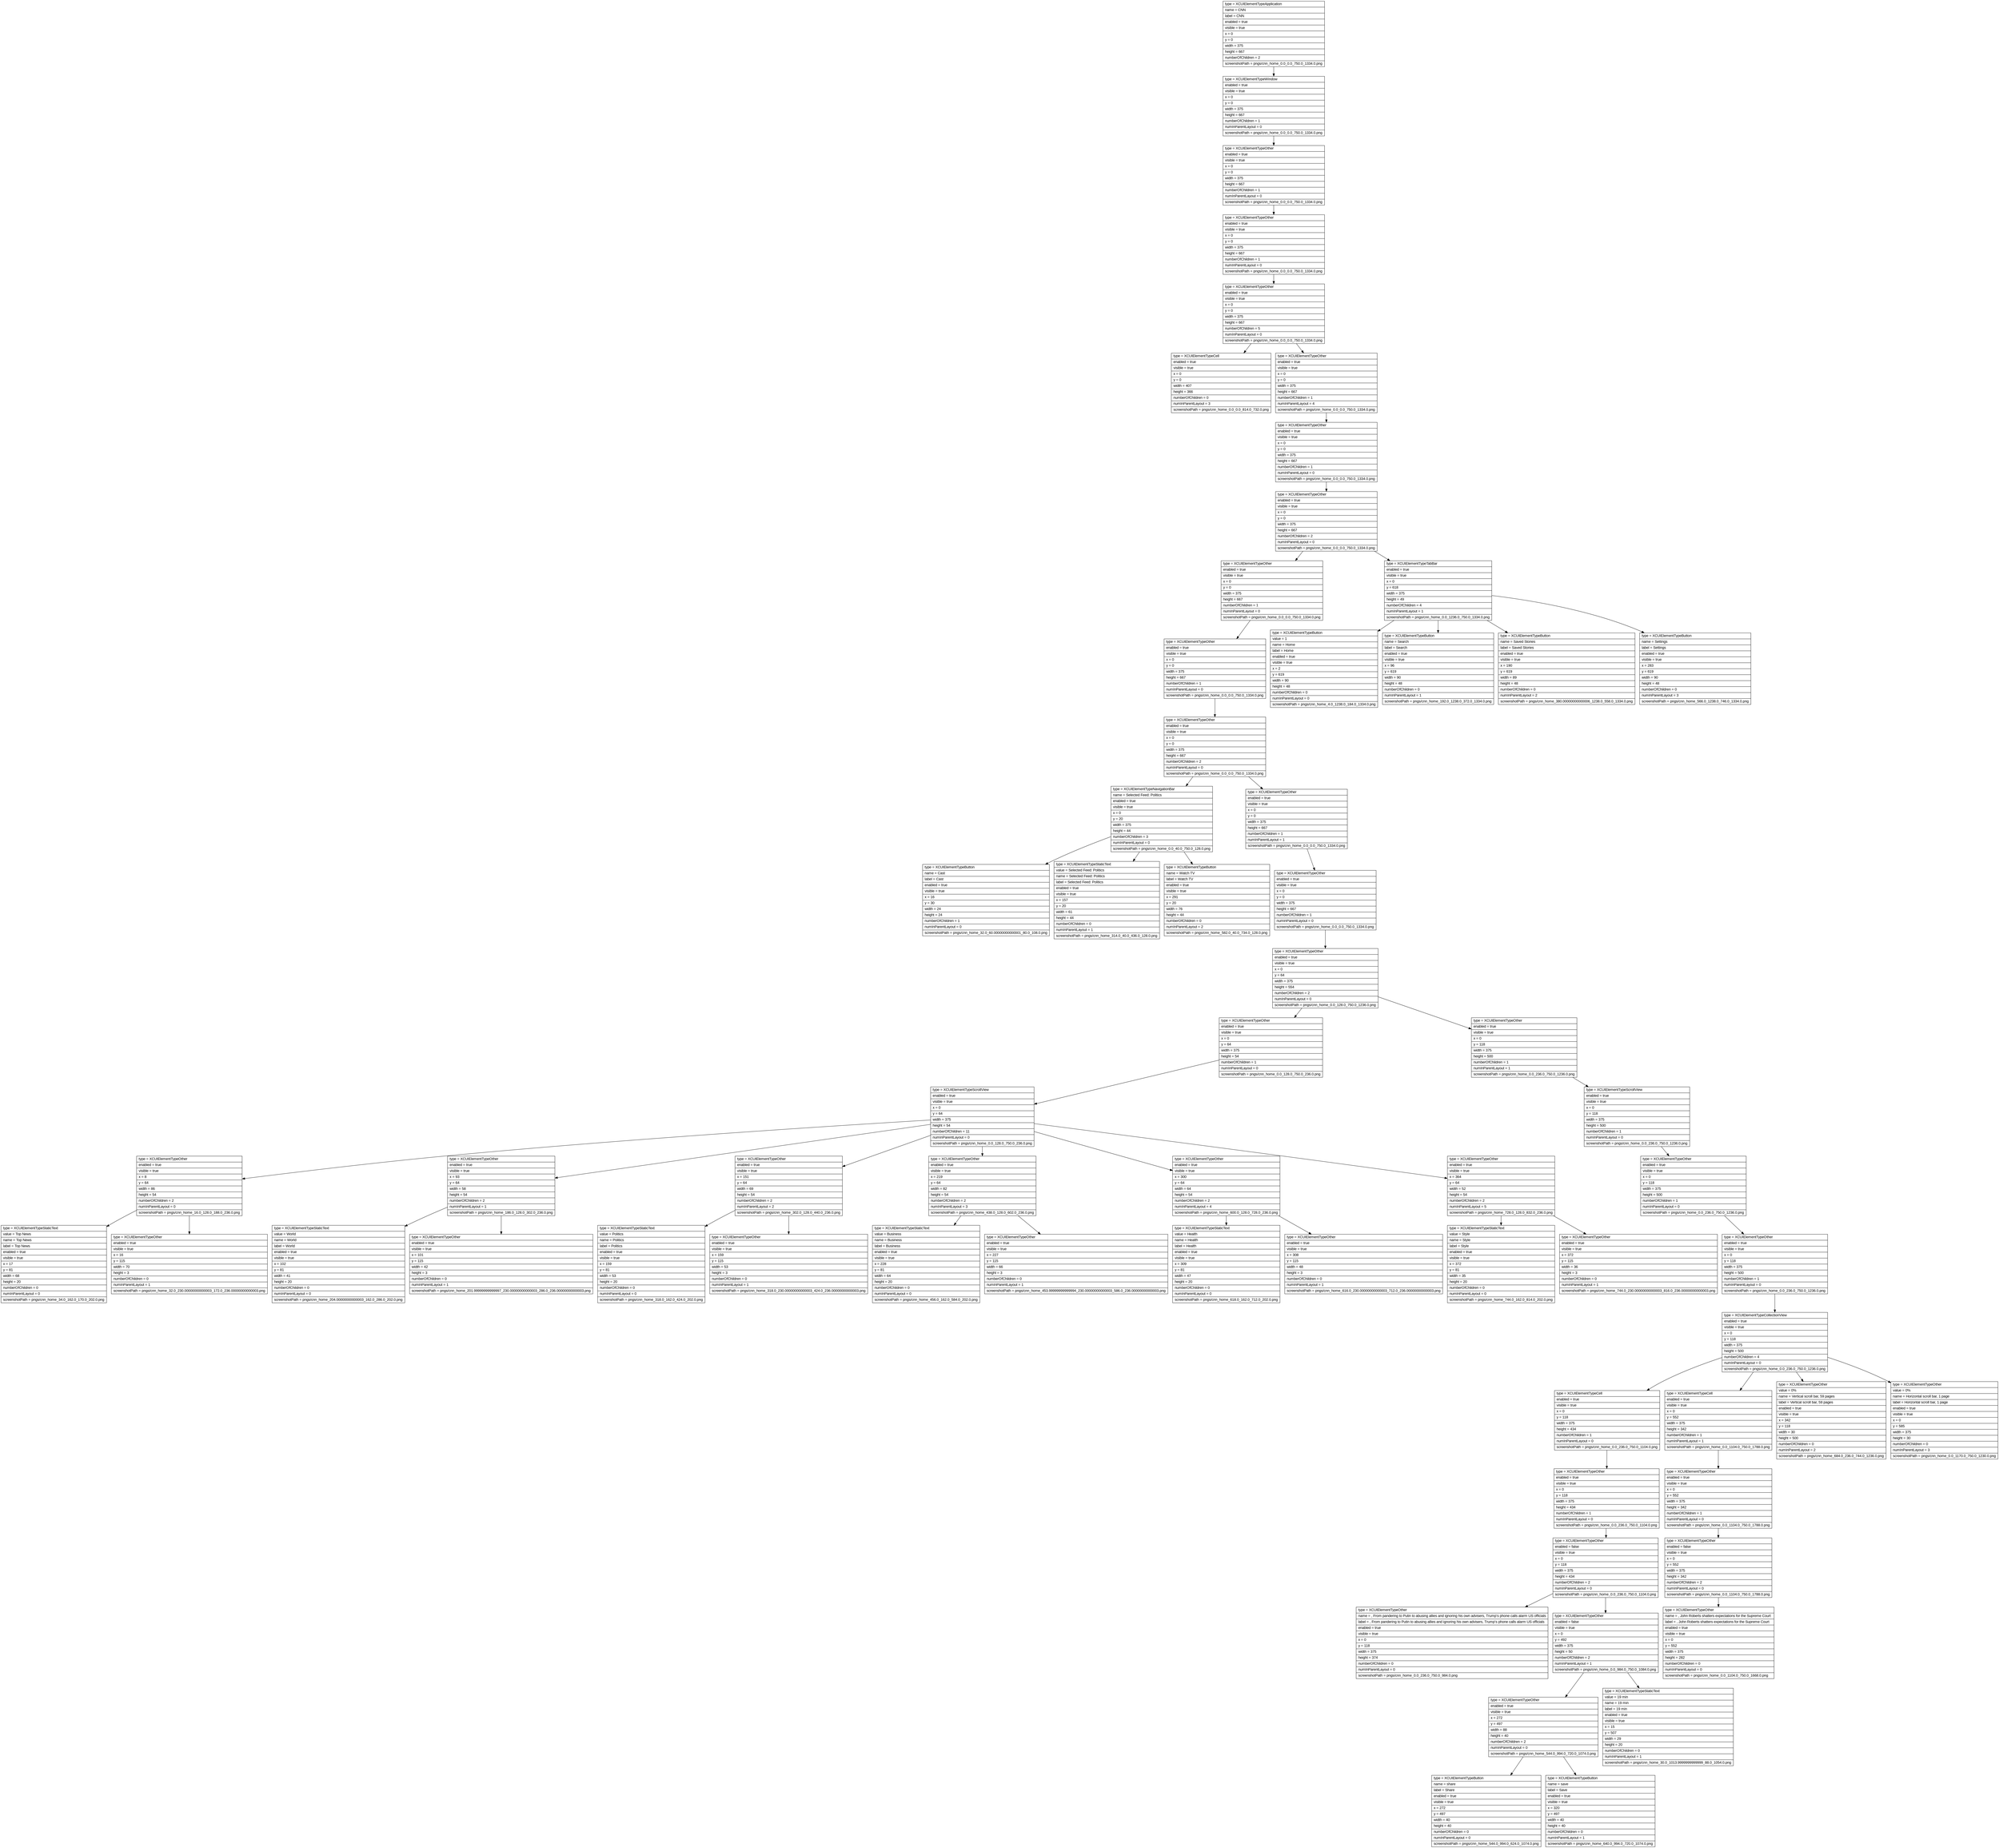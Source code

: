 digraph Layout {

	node [shape=record fontname=Arial];

	0	[label="{type = XCUIElementTypeApplication\l|name = CNN\l|label = CNN\l|enabled = true\l|visible = true\l|x = 0\l|y = 0\l|width = 375\l|height = 667\l|numberOfChildren = 2\l|screenshotPath = pngs/cnn_home_0.0_0.0_750.0_1334.0.png\l}"]
	1	[label="{type = XCUIElementTypeWindow\l|enabled = true\l|visible = true\l|x = 0\l|y = 0\l|width = 375\l|height = 667\l|numberOfChildren = 1\l|numInParentLayout = 0\l|screenshotPath = pngs/cnn_home_0.0_0.0_750.0_1334.0.png\l}"]
	2	[label="{type = XCUIElementTypeOther\l|enabled = true\l|visible = true\l|x = 0\l|y = 0\l|width = 375\l|height = 667\l|numberOfChildren = 1\l|numInParentLayout = 0\l|screenshotPath = pngs/cnn_home_0.0_0.0_750.0_1334.0.png\l}"]
	3	[label="{type = XCUIElementTypeOther\l|enabled = true\l|visible = true\l|x = 0\l|y = 0\l|width = 375\l|height = 667\l|numberOfChildren = 1\l|numInParentLayout = 0\l|screenshotPath = pngs/cnn_home_0.0_0.0_750.0_1334.0.png\l}"]
	4	[label="{type = XCUIElementTypeOther\l|enabled = true\l|visible = true\l|x = 0\l|y = 0\l|width = 375\l|height = 667\l|numberOfChildren = 5\l|numInParentLayout = 0\l|screenshotPath = pngs/cnn_home_0.0_0.0_750.0_1334.0.png\l}"]
	5	[label="{type = XCUIElementTypeCell\l|enabled = true\l|visible = true\l|x = 0\l|y = 0\l|width = 407\l|height = 366\l|numberOfChildren = 0\l|numInParentLayout = 3\l|screenshotPath = pngs/cnn_home_0.0_0.0_814.0_732.0.png\l}"]
	6	[label="{type = XCUIElementTypeOther\l|enabled = true\l|visible = true\l|x = 0\l|y = 0\l|width = 375\l|height = 667\l|numberOfChildren = 1\l|numInParentLayout = 4\l|screenshotPath = pngs/cnn_home_0.0_0.0_750.0_1334.0.png\l}"]
	7	[label="{type = XCUIElementTypeOther\l|enabled = true\l|visible = true\l|x = 0\l|y = 0\l|width = 375\l|height = 667\l|numberOfChildren = 1\l|numInParentLayout = 0\l|screenshotPath = pngs/cnn_home_0.0_0.0_750.0_1334.0.png\l}"]
	8	[label="{type = XCUIElementTypeOther\l|enabled = true\l|visible = true\l|x = 0\l|y = 0\l|width = 375\l|height = 667\l|numberOfChildren = 2\l|numInParentLayout = 0\l|screenshotPath = pngs/cnn_home_0.0_0.0_750.0_1334.0.png\l}"]
	9	[label="{type = XCUIElementTypeOther\l|enabled = true\l|visible = true\l|x = 0\l|y = 0\l|width = 375\l|height = 667\l|numberOfChildren = 1\l|numInParentLayout = 0\l|screenshotPath = pngs/cnn_home_0.0_0.0_750.0_1334.0.png\l}"]
	10	[label="{type = XCUIElementTypeTabBar\l|enabled = true\l|visible = true\l|x = 0\l|y = 618\l|width = 375\l|height = 49\l|numberOfChildren = 4\l|numInParentLayout = 1\l|screenshotPath = pngs/cnn_home_0.0_1236.0_750.0_1334.0.png\l}"]
	11	[label="{type = XCUIElementTypeOther\l|enabled = true\l|visible = true\l|x = 0\l|y = 0\l|width = 375\l|height = 667\l|numberOfChildren = 1\l|numInParentLayout = 0\l|screenshotPath = pngs/cnn_home_0.0_0.0_750.0_1334.0.png\l}"]
	12	[label="{type = XCUIElementTypeButton\l|value = 1\l|name = Home\l|label = Home\l|enabled = true\l|visible = true\l|x = 2\l|y = 619\l|width = 90\l|height = 48\l|numberOfChildren = 0\l|numInParentLayout = 0\l|screenshotPath = pngs/cnn_home_4.0_1238.0_184.0_1334.0.png\l}"]
	13	[label="{type = XCUIElementTypeButton\l|name = Search\l|label = Search\l|enabled = true\l|visible = true\l|x = 96\l|y = 619\l|width = 90\l|height = 48\l|numberOfChildren = 0\l|numInParentLayout = 1\l|screenshotPath = pngs/cnn_home_192.0_1238.0_372.0_1334.0.png\l}"]
	14	[label="{type = XCUIElementTypeButton\l|name = Saved Stories\l|label = Saved Stories\l|enabled = true\l|visible = true\l|x = 190\l|y = 619\l|width = 89\l|height = 48\l|numberOfChildren = 0\l|numInParentLayout = 2\l|screenshotPath = pngs/cnn_home_380.00000000000006_1238.0_558.0_1334.0.png\l}"]
	15	[label="{type = XCUIElementTypeButton\l|name = Settings\l|label = Settings\l|enabled = true\l|visible = true\l|x = 283\l|y = 619\l|width = 90\l|height = 48\l|numberOfChildren = 0\l|numInParentLayout = 3\l|screenshotPath = pngs/cnn_home_566.0_1238.0_746.0_1334.0.png\l}"]
	16	[label="{type = XCUIElementTypeOther\l|enabled = true\l|visible = true\l|x = 0\l|y = 0\l|width = 375\l|height = 667\l|numberOfChildren = 2\l|numInParentLayout = 0\l|screenshotPath = pngs/cnn_home_0.0_0.0_750.0_1334.0.png\l}"]
	17	[label="{type = XCUIElementTypeNavigationBar\l|name = Selected Feed: Politics\l|enabled = true\l|visible = true\l|x = 0\l|y = 20\l|width = 375\l|height = 44\l|numberOfChildren = 3\l|numInParentLayout = 0\l|screenshotPath = pngs/cnn_home_0.0_40.0_750.0_128.0.png\l}"]
	18	[label="{type = XCUIElementTypeOther\l|enabled = true\l|visible = true\l|x = 0\l|y = 0\l|width = 375\l|height = 667\l|numberOfChildren = 1\l|numInParentLayout = 1\l|screenshotPath = pngs/cnn_home_0.0_0.0_750.0_1334.0.png\l}"]
	19	[label="{type = XCUIElementTypeButton\l|name = Cast\l|label = Cast\l|enabled = true\l|visible = true\l|x = 16\l|y = 30\l|width = 24\l|height = 24\l|numberOfChildren = 1\l|numInParentLayout = 0\l|screenshotPath = pngs/cnn_home_32.0_60.00000000000001_80.0_108.0.png\l}"]
	20	[label="{type = XCUIElementTypeStaticText\l|value = Selected Feed: Politics\l|name = Selected Feed: Politics\l|label = Selected Feed: Politics\l|enabled = true\l|visible = true\l|x = 157\l|y = 20\l|width = 61\l|height = 44\l|numberOfChildren = 0\l|numInParentLayout = 1\l|screenshotPath = pngs/cnn_home_314.0_40.0_436.0_128.0.png\l}"]
	21	[label="{type = XCUIElementTypeButton\l|name = Watch TV\l|label = Watch TV\l|enabled = true\l|visible = true\l|x = 291\l|y = 20\l|width = 76\l|height = 44\l|numberOfChildren = 0\l|numInParentLayout = 2\l|screenshotPath = pngs/cnn_home_582.0_40.0_734.0_128.0.png\l}"]
	22	[label="{type = XCUIElementTypeOther\l|enabled = true\l|visible = true\l|x = 0\l|y = 0\l|width = 375\l|height = 667\l|numberOfChildren = 1\l|numInParentLayout = 0\l|screenshotPath = pngs/cnn_home_0.0_0.0_750.0_1334.0.png\l}"]
	23	[label="{type = XCUIElementTypeOther\l|enabled = true\l|visible = true\l|x = 0\l|y = 64\l|width = 375\l|height = 554\l|numberOfChildren = 2\l|numInParentLayout = 0\l|screenshotPath = pngs/cnn_home_0.0_128.0_750.0_1236.0.png\l}"]
	24	[label="{type = XCUIElementTypeOther\l|enabled = true\l|visible = true\l|x = 0\l|y = 64\l|width = 375\l|height = 54\l|numberOfChildren = 1\l|numInParentLayout = 0\l|screenshotPath = pngs/cnn_home_0.0_128.0_750.0_236.0.png\l}"]
	25	[label="{type = XCUIElementTypeOther\l|enabled = true\l|visible = true\l|x = 0\l|y = 118\l|width = 375\l|height = 500\l|numberOfChildren = 1\l|numInParentLayout = 1\l|screenshotPath = pngs/cnn_home_0.0_236.0_750.0_1236.0.png\l}"]
	26	[label="{type = XCUIElementTypeScrollView\l|enabled = true\l|visible = true\l|x = 0\l|y = 64\l|width = 375\l|height = 54\l|numberOfChildren = 11\l|numInParentLayout = 0\l|screenshotPath = pngs/cnn_home_0.0_128.0_750.0_236.0.png\l}"]
	27	[label="{type = XCUIElementTypeScrollView\l|enabled = true\l|visible = true\l|x = 0\l|y = 118\l|width = 375\l|height = 500\l|numberOfChildren = 1\l|numInParentLayout = 0\l|screenshotPath = pngs/cnn_home_0.0_236.0_750.0_1236.0.png\l}"]
	28	[label="{type = XCUIElementTypeOther\l|enabled = true\l|visible = true\l|x = 8\l|y = 64\l|width = 86\l|height = 54\l|numberOfChildren = 2\l|numInParentLayout = 0\l|screenshotPath = pngs/cnn_home_16.0_128.0_188.0_236.0.png\l}"]
	29	[label="{type = XCUIElementTypeOther\l|enabled = true\l|visible = true\l|x = 93\l|y = 64\l|width = 58\l|height = 54\l|numberOfChildren = 2\l|numInParentLayout = 1\l|screenshotPath = pngs/cnn_home_186.0_128.0_302.0_236.0.png\l}"]
	30	[label="{type = XCUIElementTypeOther\l|enabled = true\l|visible = true\l|x = 151\l|y = 64\l|width = 69\l|height = 54\l|numberOfChildren = 2\l|numInParentLayout = 2\l|screenshotPath = pngs/cnn_home_302.0_128.0_440.0_236.0.png\l}"]
	31	[label="{type = XCUIElementTypeOther\l|enabled = true\l|visible = true\l|x = 219\l|y = 64\l|width = 82\l|height = 54\l|numberOfChildren = 2\l|numInParentLayout = 3\l|screenshotPath = pngs/cnn_home_438.0_128.0_602.0_236.0.png\l}"]
	32	[label="{type = XCUIElementTypeOther\l|enabled = true\l|visible = true\l|x = 300\l|y = 64\l|width = 64\l|height = 54\l|numberOfChildren = 2\l|numInParentLayout = 4\l|screenshotPath = pngs/cnn_home_600.0_128.0_728.0_236.0.png\l}"]
	33	[label="{type = XCUIElementTypeOther\l|enabled = true\l|visible = true\l|x = 364\l|y = 64\l|width = 52\l|height = 54\l|numberOfChildren = 2\l|numInParentLayout = 5\l|screenshotPath = pngs/cnn_home_728.0_128.0_832.0_236.0.png\l}"]
	34	[label="{type = XCUIElementTypeOther\l|enabled = true\l|visible = true\l|x = 0\l|y = 118\l|width = 375\l|height = 500\l|numberOfChildren = 1\l|numInParentLayout = 0\l|screenshotPath = pngs/cnn_home_0.0_236.0_750.0_1236.0.png\l}"]
	35	[label="{type = XCUIElementTypeStaticText\l|value = Top News\l|name = Top News\l|label = Top News\l|enabled = true\l|visible = true\l|x = 17\l|y = 81\l|width = 68\l|height = 20\l|numberOfChildren = 0\l|numInParentLayout = 0\l|screenshotPath = pngs/cnn_home_34.0_162.0_170.0_202.0.png\l}"]
	36	[label="{type = XCUIElementTypeOther\l|enabled = true\l|visible = true\l|x = 16\l|y = 115\l|width = 70\l|height = 3\l|numberOfChildren = 0\l|numInParentLayout = 1\l|screenshotPath = pngs/cnn_home_32.0_230.00000000000003_172.0_236.00000000000003.png\l}"]
	37	[label="{type = XCUIElementTypeStaticText\l|value = World\l|name = World\l|label = World\l|enabled = true\l|visible = true\l|x = 102\l|y = 81\l|width = 41\l|height = 20\l|numberOfChildren = 0\l|numInParentLayout = 0\l|screenshotPath = pngs/cnn_home_204.00000000000003_162.0_286.0_202.0.png\l}"]
	38	[label="{type = XCUIElementTypeOther\l|enabled = true\l|visible = true\l|x = 101\l|y = 115\l|width = 42\l|height = 3\l|numberOfChildren = 0\l|numInParentLayout = 1\l|screenshotPath = pngs/cnn_home_201.99999999999997_230.00000000000003_286.0_236.00000000000003.png\l}"]
	39	[label="{type = XCUIElementTypeStaticText\l|value = Politics\l|name = Politics\l|label = Politics\l|enabled = true\l|visible = true\l|x = 159\l|y = 81\l|width = 53\l|height = 20\l|numberOfChildren = 0\l|numInParentLayout = 0\l|screenshotPath = pngs/cnn_home_318.0_162.0_424.0_202.0.png\l}"]
	40	[label="{type = XCUIElementTypeOther\l|enabled = true\l|visible = true\l|x = 159\l|y = 115\l|width = 53\l|height = 3\l|numberOfChildren = 0\l|numInParentLayout = 1\l|screenshotPath = pngs/cnn_home_318.0_230.00000000000003_424.0_236.00000000000003.png\l}"]
	41	[label="{type = XCUIElementTypeStaticText\l|value = Business\l|name = Business\l|label = Business\l|enabled = true\l|visible = true\l|x = 228\l|y = 81\l|width = 64\l|height = 20\l|numberOfChildren = 0\l|numInParentLayout = 0\l|screenshotPath = pngs/cnn_home_456.0_162.0_584.0_202.0.png\l}"]
	42	[label="{type = XCUIElementTypeOther\l|enabled = true\l|visible = true\l|x = 227\l|y = 115\l|width = 66\l|height = 3\l|numberOfChildren = 0\l|numInParentLayout = 1\l|screenshotPath = pngs/cnn_home_453.99999999999994_230.00000000000003_586.0_236.00000000000003.png\l}"]
	43	[label="{type = XCUIElementTypeStaticText\l|value = Health\l|name = Health\l|label = Health\l|enabled = true\l|visible = true\l|x = 309\l|y = 81\l|width = 47\l|height = 20\l|numberOfChildren = 0\l|numInParentLayout = 0\l|screenshotPath = pngs/cnn_home_618.0_162.0_712.0_202.0.png\l}"]
	44	[label="{type = XCUIElementTypeOther\l|enabled = true\l|visible = true\l|x = 308\l|y = 115\l|width = 48\l|height = 3\l|numberOfChildren = 0\l|numInParentLayout = 1\l|screenshotPath = pngs/cnn_home_616.0_230.00000000000003_712.0_236.00000000000003.png\l}"]
	45	[label="{type = XCUIElementTypeStaticText\l|value = Style\l|name = Style\l|label = Style\l|enabled = true\l|visible = true\l|x = 372\l|y = 81\l|width = 35\l|height = 20\l|numberOfChildren = 0\l|numInParentLayout = 0\l|screenshotPath = pngs/cnn_home_744.0_162.0_814.0_202.0.png\l}"]
	46	[label="{type = XCUIElementTypeOther\l|enabled = true\l|visible = true\l|x = 372\l|y = 115\l|width = 36\l|height = 3\l|numberOfChildren = 0\l|numInParentLayout = 1\l|screenshotPath = pngs/cnn_home_744.0_230.00000000000003_816.0_236.00000000000003.png\l}"]
	47	[label="{type = XCUIElementTypeOther\l|enabled = true\l|visible = true\l|x = 0\l|y = 118\l|width = 375\l|height = 500\l|numberOfChildren = 1\l|numInParentLayout = 0\l|screenshotPath = pngs/cnn_home_0.0_236.0_750.0_1236.0.png\l}"]
	48	[label="{type = XCUIElementTypeCollectionView\l|enabled = true\l|visible = true\l|x = 0\l|y = 118\l|width = 375\l|height = 500\l|numberOfChildren = 4\l|numInParentLayout = 0\l|screenshotPath = pngs/cnn_home_0.0_236.0_750.0_1236.0.png\l}"]
	49	[label="{type = XCUIElementTypeCell\l|enabled = true\l|visible = true\l|x = 0\l|y = 118\l|width = 375\l|height = 434\l|numberOfChildren = 1\l|numInParentLayout = 0\l|screenshotPath = pngs/cnn_home_0.0_236.0_750.0_1104.0.png\l}"]
	50	[label="{type = XCUIElementTypeCell\l|enabled = true\l|visible = true\l|x = 0\l|y = 552\l|width = 375\l|height = 342\l|numberOfChildren = 1\l|numInParentLayout = 1\l|screenshotPath = pngs/cnn_home_0.0_1104.0_750.0_1788.0.png\l}"]
	51	[label="{type = XCUIElementTypeOther\l|value = 0%\l|name = Vertical scroll bar, 59 pages\l|label = Vertical scroll bar, 59 pages\l|enabled = true\l|visible = true\l|x = 342\l|y = 118\l|width = 30\l|height = 500\l|numberOfChildren = 0\l|numInParentLayout = 2\l|screenshotPath = pngs/cnn_home_684.0_236.0_744.0_1236.0.png\l}"]
	52	[label="{type = XCUIElementTypeOther\l|value = 0%\l|name = Horizontal scroll bar, 1 page\l|label = Horizontal scroll bar, 1 page\l|enabled = true\l|visible = true\l|x = 0\l|y = 585\l|width = 375\l|height = 30\l|numberOfChildren = 0\l|numInParentLayout = 3\l|screenshotPath = pngs/cnn_home_0.0_1170.0_750.0_1230.0.png\l}"]
	53	[label="{type = XCUIElementTypeOther\l|enabled = true\l|visible = true\l|x = 0\l|y = 118\l|width = 375\l|height = 434\l|numberOfChildren = 1\l|numInParentLayout = 0\l|screenshotPath = pngs/cnn_home_0.0_236.0_750.0_1104.0.png\l}"]
	54	[label="{type = XCUIElementTypeOther\l|enabled = true\l|visible = true\l|x = 0\l|y = 552\l|width = 375\l|height = 342\l|numberOfChildren = 1\l|numInParentLayout = 0\l|screenshotPath = pngs/cnn_home_0.0_1104.0_750.0_1788.0.png\l}"]
	55	[label="{type = XCUIElementTypeOther\l|enabled = false\l|visible = true\l|x = 0\l|y = 118\l|width = 375\l|height = 434\l|numberOfChildren = 2\l|numInParentLayout = 0\l|screenshotPath = pngs/cnn_home_0.0_236.0_750.0_1104.0.png\l}"]
	56	[label="{type = XCUIElementTypeOther\l|enabled = false\l|visible = true\l|x = 0\l|y = 552\l|width = 375\l|height = 342\l|numberOfChildren = 2\l|numInParentLayout = 0\l|screenshotPath = pngs/cnn_home_0.0_1104.0_750.0_1788.0.png\l}"]
	57	[label="{type = XCUIElementTypeOther\l|name = , From pandering to Putin to abusing allies and ignoring his own advisers, Trump's phone calls alarm US officials\l|label = , From pandering to Putin to abusing allies and ignoring his own advisers, Trump's phone calls alarm US officials\l|enabled = true\l|visible = true\l|x = 0\l|y = 118\l|width = 375\l|height = 374\l|numberOfChildren = 0\l|numInParentLayout = 0\l|screenshotPath = pngs/cnn_home_0.0_236.0_750.0_984.0.png\l}"]
	58	[label="{type = XCUIElementTypeOther\l|enabled = false\l|visible = true\l|x = 0\l|y = 492\l|width = 375\l|height = 50\l|numberOfChildren = 2\l|numInParentLayout = 1\l|screenshotPath = pngs/cnn_home_0.0_984.0_750.0_1084.0.png\l}"]
	59	[label="{type = XCUIElementTypeOther\l|name = , John Roberts shatters expectations for the Supreme Court \l|label = , John Roberts shatters expectations for the Supreme Court \l|enabled = true\l|visible = true\l|x = 0\l|y = 552\l|width = 375\l|height = 282\l|numberOfChildren = 0\l|numInParentLayout = 0\l|screenshotPath = pngs/cnn_home_0.0_1104.0_750.0_1668.0.png\l}"]
	60	[label="{type = XCUIElementTypeOther\l|enabled = true\l|visible = true\l|x = 272\l|y = 497\l|width = 88\l|height = 40\l|numberOfChildren = 2\l|numInParentLayout = 0\l|screenshotPath = pngs/cnn_home_544.0_994.0_720.0_1074.0.png\l}"]
	61	[label="{type = XCUIElementTypeStaticText\l|value = 19 min\l|name = 19 min\l|label = 19 min\l|enabled = true\l|visible = true\l|x = 15\l|y = 507\l|width = 29\l|height = 20\l|numberOfChildren = 0\l|numInParentLayout = 1\l|screenshotPath = pngs/cnn_home_30.0_1013.9999999999999_88.0_1054.0.png\l}"]
	62	[label="{type = XCUIElementTypeButton\l|name = share\l|label = Share\l|enabled = true\l|visible = true\l|x = 272\l|y = 497\l|width = 40\l|height = 40\l|numberOfChildren = 0\l|numInParentLayout = 0\l|screenshotPath = pngs/cnn_home_544.0_994.0_624.0_1074.0.png\l}"]
	63	[label="{type = XCUIElementTypeButton\l|name = save\l|label = Save\l|enabled = true\l|visible = true\l|x = 320\l|y = 497\l|width = 40\l|height = 40\l|numberOfChildren = 0\l|numInParentLayout = 1\l|screenshotPath = pngs/cnn_home_640.0_994.0_720.0_1074.0.png\l}"]


	0 -> 1
	1 -> 2
	2 -> 3
	3 -> 4
	4 -> 5
	4 -> 6
	6 -> 7
	7 -> 8
	8 -> 9
	8 -> 10
	9 -> 11
	10 -> 12
	10 -> 13
	10 -> 14
	10 -> 15
	11 -> 16
	16 -> 17
	16 -> 18
	17 -> 19
	17 -> 20
	17 -> 21
	18 -> 22
	22 -> 23
	23 -> 24
	23 -> 25
	24 -> 26
	25 -> 27
	26 -> 28
	26 -> 29
	26 -> 30
	26 -> 31
	26 -> 32
	26 -> 33
	27 -> 34
	28 -> 35
	28 -> 36
	29 -> 37
	29 -> 38
	30 -> 39
	30 -> 40
	31 -> 41
	31 -> 42
	32 -> 43
	32 -> 44
	33 -> 45
	33 -> 46
	34 -> 47
	47 -> 48
	48 -> 49
	48 -> 50
	48 -> 51
	48 -> 52
	49 -> 53
	50 -> 54
	53 -> 55
	54 -> 56
	55 -> 57
	55 -> 58
	56 -> 59
	58 -> 60
	58 -> 61
	60 -> 62
	60 -> 63


}